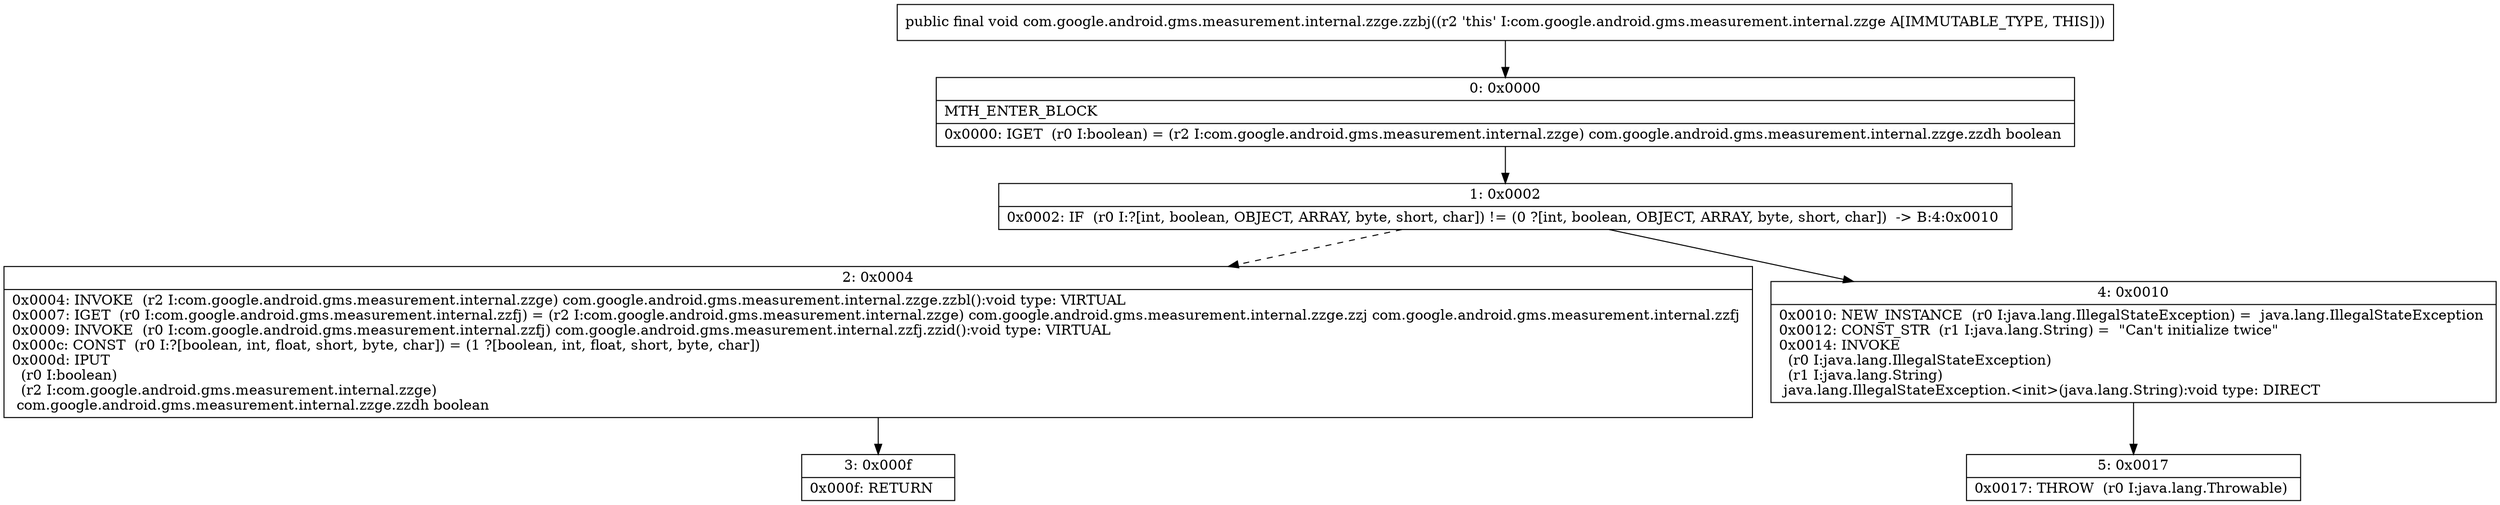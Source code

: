 digraph "CFG forcom.google.android.gms.measurement.internal.zzge.zzbj()V" {
Node_0 [shape=record,label="{0\:\ 0x0000|MTH_ENTER_BLOCK\l|0x0000: IGET  (r0 I:boolean) = (r2 I:com.google.android.gms.measurement.internal.zzge) com.google.android.gms.measurement.internal.zzge.zzdh boolean \l}"];
Node_1 [shape=record,label="{1\:\ 0x0002|0x0002: IF  (r0 I:?[int, boolean, OBJECT, ARRAY, byte, short, char]) != (0 ?[int, boolean, OBJECT, ARRAY, byte, short, char])  \-\> B:4:0x0010 \l}"];
Node_2 [shape=record,label="{2\:\ 0x0004|0x0004: INVOKE  (r2 I:com.google.android.gms.measurement.internal.zzge) com.google.android.gms.measurement.internal.zzge.zzbl():void type: VIRTUAL \l0x0007: IGET  (r0 I:com.google.android.gms.measurement.internal.zzfj) = (r2 I:com.google.android.gms.measurement.internal.zzge) com.google.android.gms.measurement.internal.zzge.zzj com.google.android.gms.measurement.internal.zzfj \l0x0009: INVOKE  (r0 I:com.google.android.gms.measurement.internal.zzfj) com.google.android.gms.measurement.internal.zzfj.zzid():void type: VIRTUAL \l0x000c: CONST  (r0 I:?[boolean, int, float, short, byte, char]) = (1 ?[boolean, int, float, short, byte, char]) \l0x000d: IPUT  \l  (r0 I:boolean)\l  (r2 I:com.google.android.gms.measurement.internal.zzge)\l com.google.android.gms.measurement.internal.zzge.zzdh boolean \l}"];
Node_3 [shape=record,label="{3\:\ 0x000f|0x000f: RETURN   \l}"];
Node_4 [shape=record,label="{4\:\ 0x0010|0x0010: NEW_INSTANCE  (r0 I:java.lang.IllegalStateException) =  java.lang.IllegalStateException \l0x0012: CONST_STR  (r1 I:java.lang.String) =  \"Can't initialize twice\" \l0x0014: INVOKE  \l  (r0 I:java.lang.IllegalStateException)\l  (r1 I:java.lang.String)\l java.lang.IllegalStateException.\<init\>(java.lang.String):void type: DIRECT \l}"];
Node_5 [shape=record,label="{5\:\ 0x0017|0x0017: THROW  (r0 I:java.lang.Throwable) \l}"];
MethodNode[shape=record,label="{public final void com.google.android.gms.measurement.internal.zzge.zzbj((r2 'this' I:com.google.android.gms.measurement.internal.zzge A[IMMUTABLE_TYPE, THIS])) }"];
MethodNode -> Node_0;
Node_0 -> Node_1;
Node_1 -> Node_2[style=dashed];
Node_1 -> Node_4;
Node_2 -> Node_3;
Node_4 -> Node_5;
}

